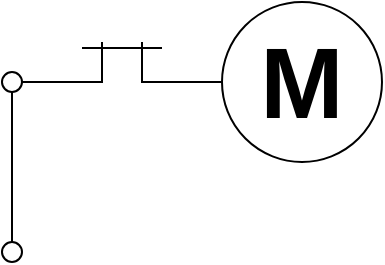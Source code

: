 <mxfile version="26.0.11">
  <diagram name="Страница — 1" id="ISKqkAsPxbB4HCfrKXzp">
    <mxGraphModel dx="396" dy="185" grid="1" gridSize="10" guides="1" tooltips="1" connect="1" arrows="1" fold="1" page="1" pageScale="1" pageWidth="827" pageHeight="1169" math="0" shadow="0">
      <root>
        <mxCell id="0" />
        <mxCell id="1" parent="0" />
        <mxCell id="bP-QPLe_dQPsm9irqntq-1" value="&lt;b&gt;&lt;font style=&quot;font-size: 50px;&quot;&gt;М&lt;/font&gt;&lt;/b&gt;" style="ellipse;whiteSpace=wrap;html=1;aspect=fixed;" vertex="1" parent="1">
          <mxGeometry x="360" y="240" width="80" height="80" as="geometry" />
        </mxCell>
        <mxCell id="bP-QPLe_dQPsm9irqntq-2" value="" style="endArrow=none;html=1;rounded=0;" edge="1" parent="1">
          <mxGeometry width="50" height="50" relative="1" as="geometry">
            <mxPoint x="320" y="260" as="sourcePoint" />
            <mxPoint x="360" y="280" as="targetPoint" />
            <Array as="points">
              <mxPoint x="320" y="280" />
            </Array>
          </mxGeometry>
        </mxCell>
        <mxCell id="bP-QPLe_dQPsm9irqntq-3" value="" style="endArrow=none;html=1;rounded=0;" edge="1" parent="1">
          <mxGeometry width="50" height="50" relative="1" as="geometry">
            <mxPoint x="260" y="280" as="sourcePoint" />
            <mxPoint x="300" y="260" as="targetPoint" />
            <Array as="points">
              <mxPoint x="300" y="280" />
            </Array>
          </mxGeometry>
        </mxCell>
        <mxCell id="bP-QPLe_dQPsm9irqntq-4" value="" style="endArrow=none;html=1;rounded=0;" edge="1" parent="1">
          <mxGeometry width="50" height="50" relative="1" as="geometry">
            <mxPoint x="290" y="263" as="sourcePoint" />
            <mxPoint x="330" y="263" as="targetPoint" />
          </mxGeometry>
        </mxCell>
        <mxCell id="bP-QPLe_dQPsm9irqntq-5" value="" style="ellipse;whiteSpace=wrap;html=1;aspect=fixed;" vertex="1" parent="1">
          <mxGeometry x="250" y="275" width="10" height="10" as="geometry" />
        </mxCell>
        <mxCell id="bP-QPLe_dQPsm9irqntq-6" value="" style="endArrow=none;html=1;rounded=0;" edge="1" parent="1">
          <mxGeometry width="50" height="50" relative="1" as="geometry">
            <mxPoint x="255" y="360" as="sourcePoint" />
            <mxPoint x="255" y="285" as="targetPoint" />
          </mxGeometry>
        </mxCell>
        <mxCell id="bP-QPLe_dQPsm9irqntq-7" value="" style="ellipse;whiteSpace=wrap;html=1;aspect=fixed;" vertex="1" parent="1">
          <mxGeometry x="250" y="360" width="10" height="10" as="geometry" />
        </mxCell>
      </root>
    </mxGraphModel>
  </diagram>
</mxfile>
